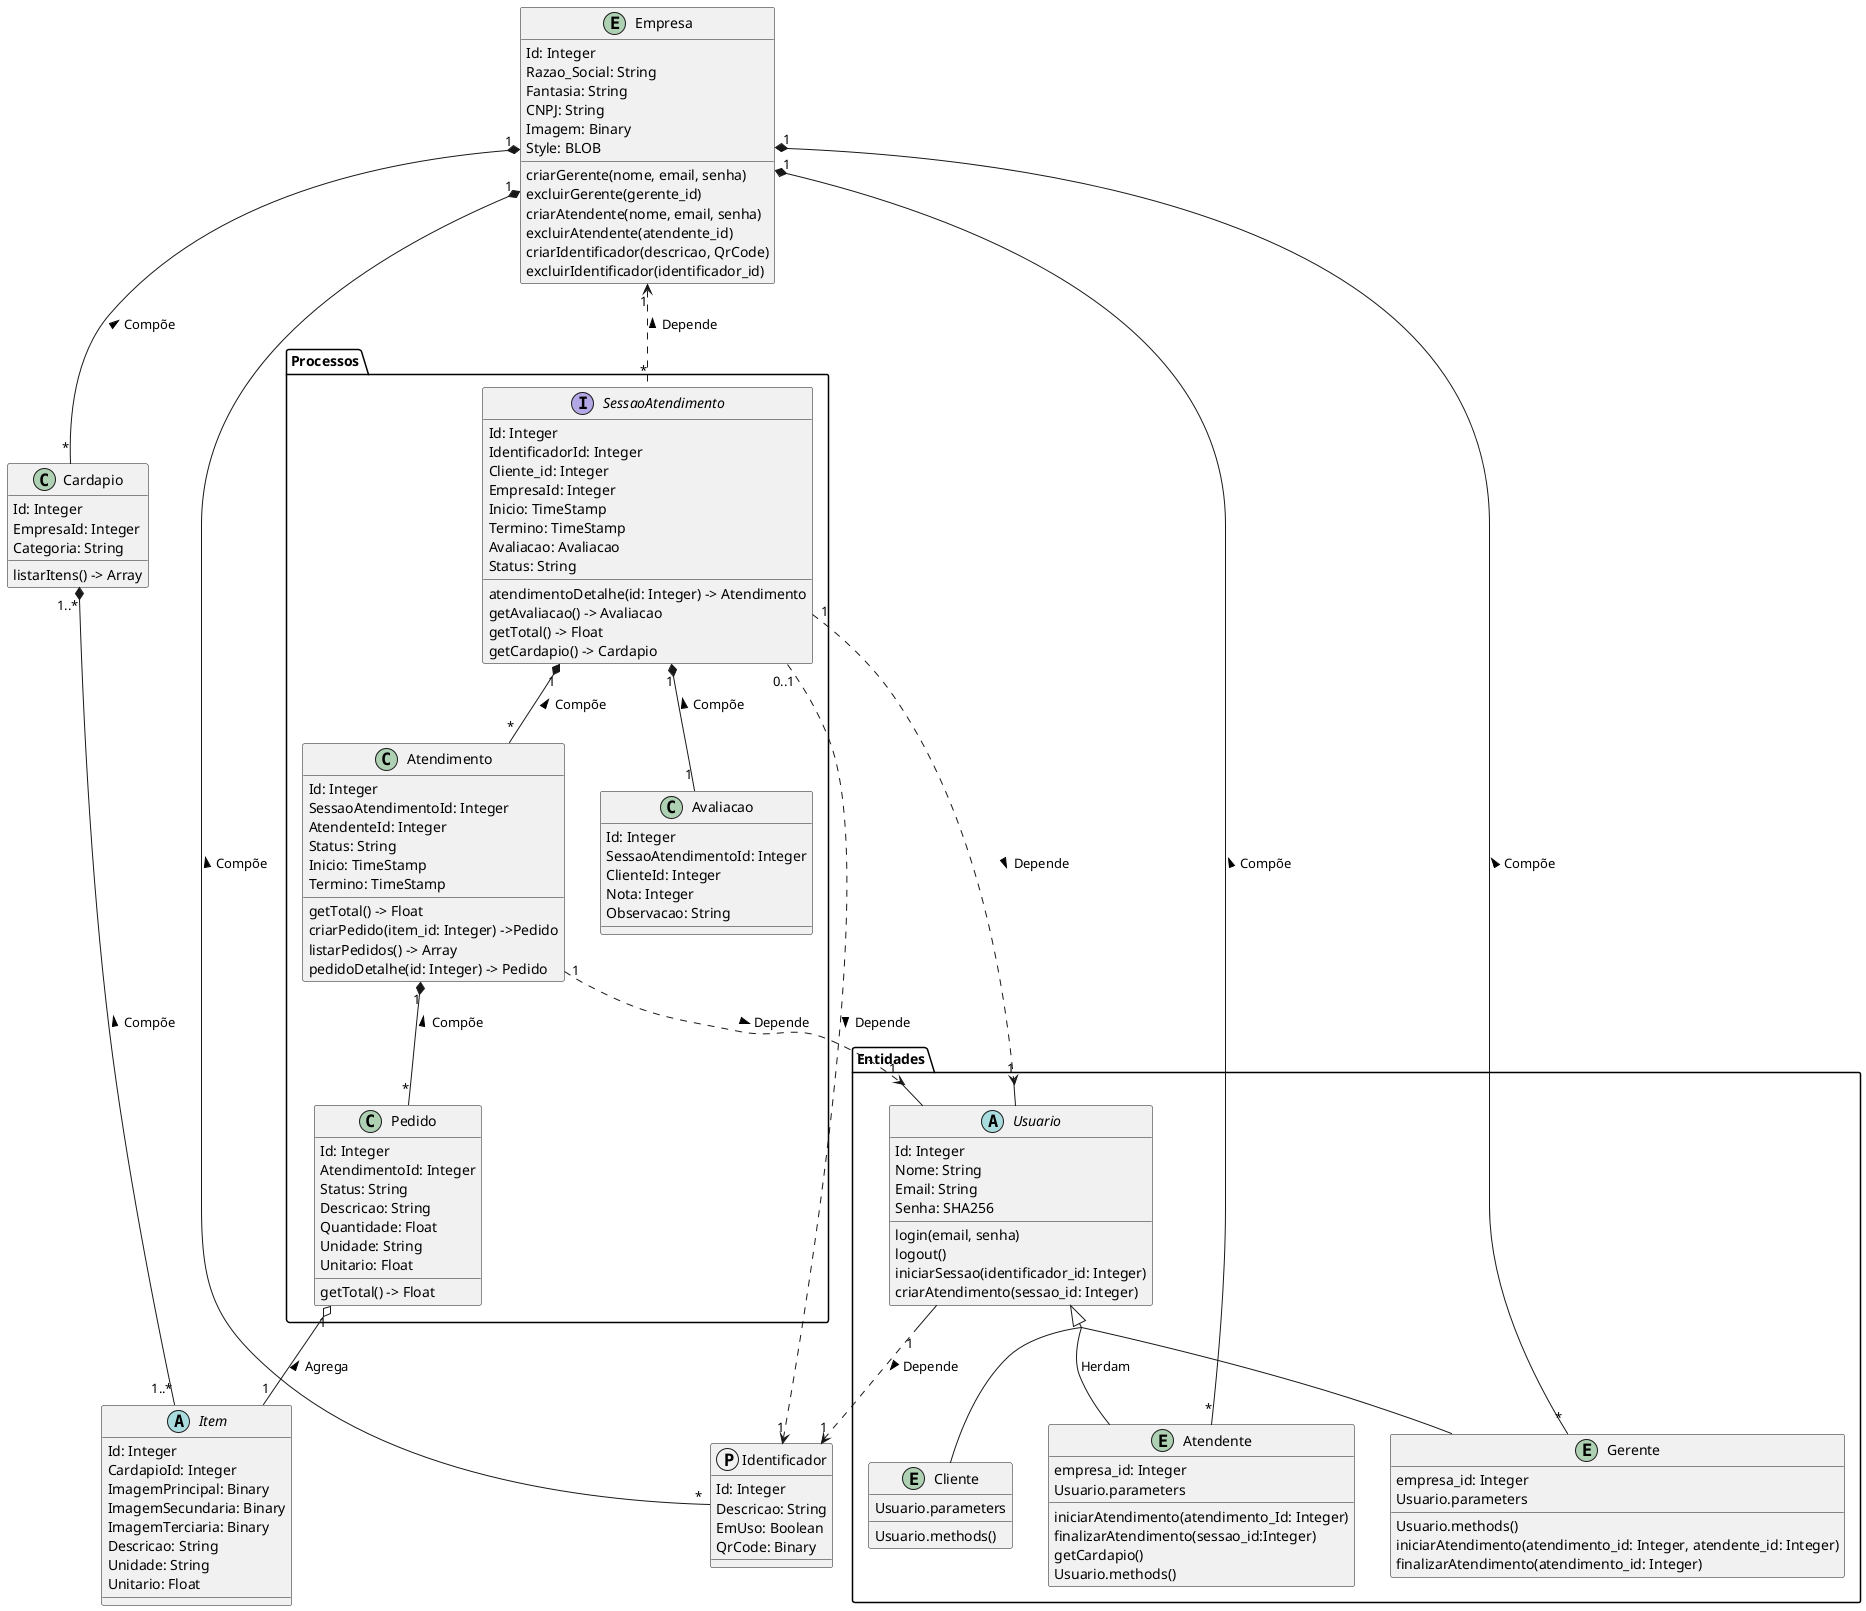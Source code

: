 @startuml classAtendimento
'usuario master'
entity Empresa {
    Id: Integer
    Razao_Social: String
    Fantasia: String
    CNPJ: String
    Imagem: Binary
    Style: BLOB
    criarGerente(nome, email, senha)
    excluirGerente(gerente_id)
    criarAtendente(nome, email, senha)
    excluirAtendente(atendente_id)
    criarIdentificador(descricao, QrCode)
    excluirIdentificador(identificador_id)
}
package Entidades {
    abstract class Usuario {
        Id: Integer
        Nome: String
        Email: String
        Senha: SHA256
        login(email, senha)
        logout()
        iniciarSessao(identificador_id: Integer)
        criarAtendimento(sessao_id: Integer)
    }
    entity Gerente {
        empresa_id: Integer
        Usuario.parameters
        Usuario.methods()
        iniciarAtendimento(atendimento_id: Integer, atendente_id: Integer)
        finalizarAtendimento(atendimento_id: Integer)
    }
    entity Atendente {
        empresa_id: Integer
        Usuario.parameters 
        'altera status do atendimento para em andamento'
        iniciarAtendimento(atendimento_Id: Integer) 
        finalizarAtendimento(sessao_id:Integer)
        getCardapio()
        Usuario.methods()
    }
    entity Cliente {
        Usuario.parameters
        'Cria atendimento com status pendente'
        Usuario.methods()
    }
}

protocol Identificador {
    Id: Integer
    Descricao: String
    EmUso: Boolean
    QrCode: Binary
}
package Processos {
    interface SessaoAtendimento {
    Id: Integer
    IdentificadorId: Integer
    Cliente_id: Integer
    EmpresaId: Integer
    Inicio: TimeStamp
    Termino: TimeStamp
    Avaliacao: Avaliacao
    Status: String
    atendimentoDetalhe(id: Integer) -> Atendimento
    getAvaliacao() -> Avaliacao
    getTotal() -> Float
    getCardapio() -> Cardapio
}
class Atendimento {
    Id: Integer
    SessaoAtendimentoId: Integer 
    AtendenteId: Integer
    Status: String
    Inicio: TimeStamp
    Termino: TimeStamp
    getTotal() -> Float
    criarPedido(item_id: Integer) ->Pedido
    listarPedidos() -> Array
    pedidoDetalhe(id: Integer) -> Pedido
}
class Pedido {
    Id: Integer
    AtendimentoId: Integer
    Status: String
    Descricao: String
    Quantidade: Float
    Unidade: String
    Unitario: Float
    getTotal() -> Float
}
class Avaliacao {
    Id: Integer
    SessaoAtendimentoId: Integer
    ClienteId: Integer
    Nota: Integer
    Observacao: String
}
}
'Caso o cliente não faça login, registrar como cliente Anonimo'

class Cardapio {
    Id: Integer
    EmpresaId: Integer
    Categoria: String
    listarItens() -> Array
}
abstract class Item {
    Id: Integer
    CardapioId: Integer
    ImagemPrincipal: Binary
    ImagemSecundaria: Binary
    ImagemTerciaria: Binary
    Descricao: String
    Unidade: String
    Unitario: Float
}
'Atendente live and die with Empresa'
Empresa "1" *-- "*" Atendente : < Compõe
Empresa "1" *-- "*" Gerente : < Compõe
SessaoAtendimento "1" *-- "*" Atendimento : < Compõe
SessaoAtendimento "1" *-- "1" Avaliacao : < Compõe
Empresa "1" *-- "*" Cardapio : < Compõe
Empresa "1" *-- "*" Identificador : < Compõe
Atendimento "1" *-- "*" Pedido : < Compõe
Cardapio "1..*" *-- "1..*" Item : < Compõe


'Item is part of Pedido'
Pedido "1" o-- "1" Item : < Agrega

'Dependecies'
Atendimento "1" ..> "1" Usuario : Depende > 
SessaoAtendimento "1" ..> "1" Usuario : Depende >
SessaoAtendimento "0..1" ..> "1" Identificador : Depende >
Usuario "1" ..> "1" Identificador : Depende >
Empresa "1" <.. "*" SessaoAtendimento : < Depende 
'Heranças'
skinparam groupInheritance 2
Usuario <|-- Gerente
Usuario <|-- Atendente : Herdam
Usuario <|-- Cliente
@enduml